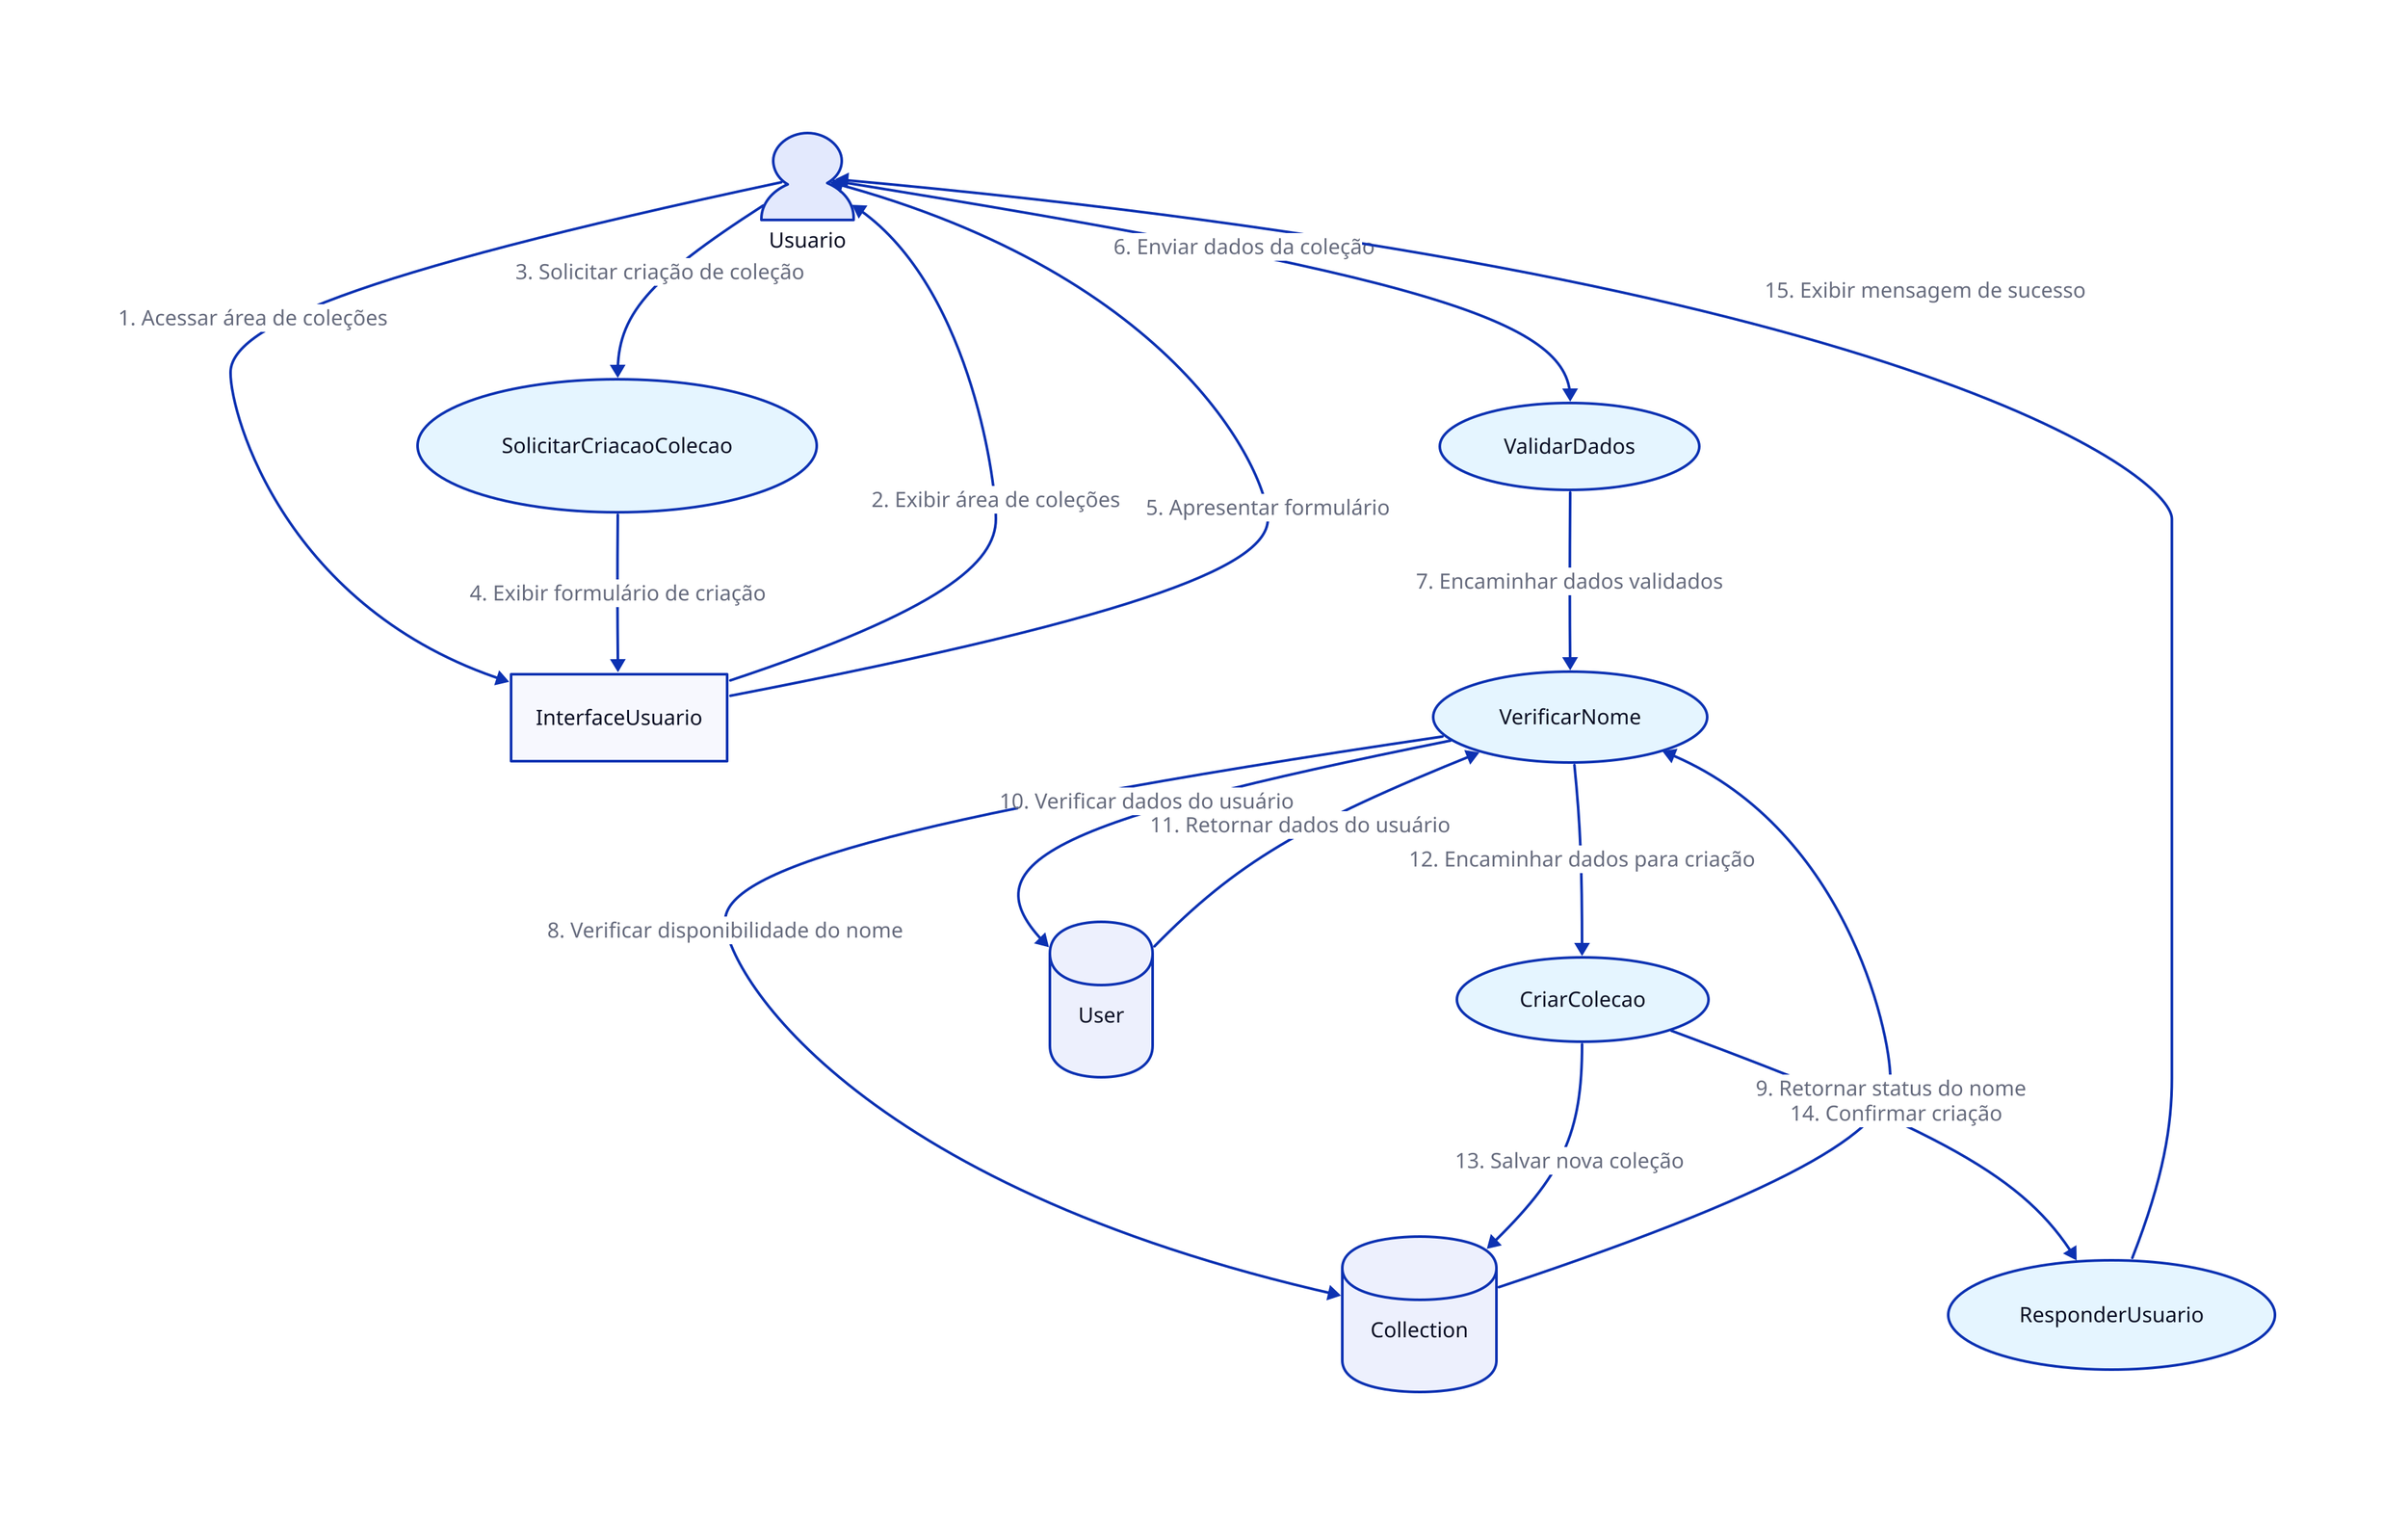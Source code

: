 Usuario: {
  shape: person
}

InterfaceUsuario: {
  shape: rectangle
}

SolicitarCriacaoColecao: {
  shape: oval
  style.fill: "#E5F5FF"
}

ValidarDados: {
  shape: oval
  style.fill: "#E5F5FF"
}

VerificarNome: {
  shape: oval
  style.fill: "#E5F5FF"
}

CriarColecao: {
  shape: oval
  style.fill: "#E5F5FF"
}

ResponderUsuario: {
  shape: oval
  style.fill: "#E5F5FF"
}

Collection: {
  shape: cylinder
}

User: {
  shape: cylinder
}

Usuario -> InterfaceUsuario: "1. Acessar área de coleções"
InterfaceUsuario -> Usuario: "2. Exibir área de coleções"
Usuario -> SolicitarCriacaoColecao: "3. Solicitar criação de coleção"
SolicitarCriacaoColecao -> InterfaceUsuario: "4. Exibir formulário de criação"
InterfaceUsuario -> Usuario: "5. Apresentar formulário"
Usuario -> ValidarDados: "6. Enviar dados da coleção"
ValidarDados -> VerificarNome: "7. Encaminhar dados validados"
VerificarNome -> Collection: "8. Verificar disponibilidade do nome"
Collection -> VerificarNome: "9. Retornar status do nome"
VerificarNome -> User: "10. Verificar dados do usuário"
User -> VerificarNome: "11. Retornar dados do usuário"
VerificarNome -> CriarColecao: "12. Encaminhar dados para criação"
CriarColecao -> Collection: "13. Salvar nova coleção"
CriarColecao -> ResponderUsuario: "14. Confirmar criação"
ResponderUsuario -> Usuario: "15. Exibir mensagem de sucesso"

